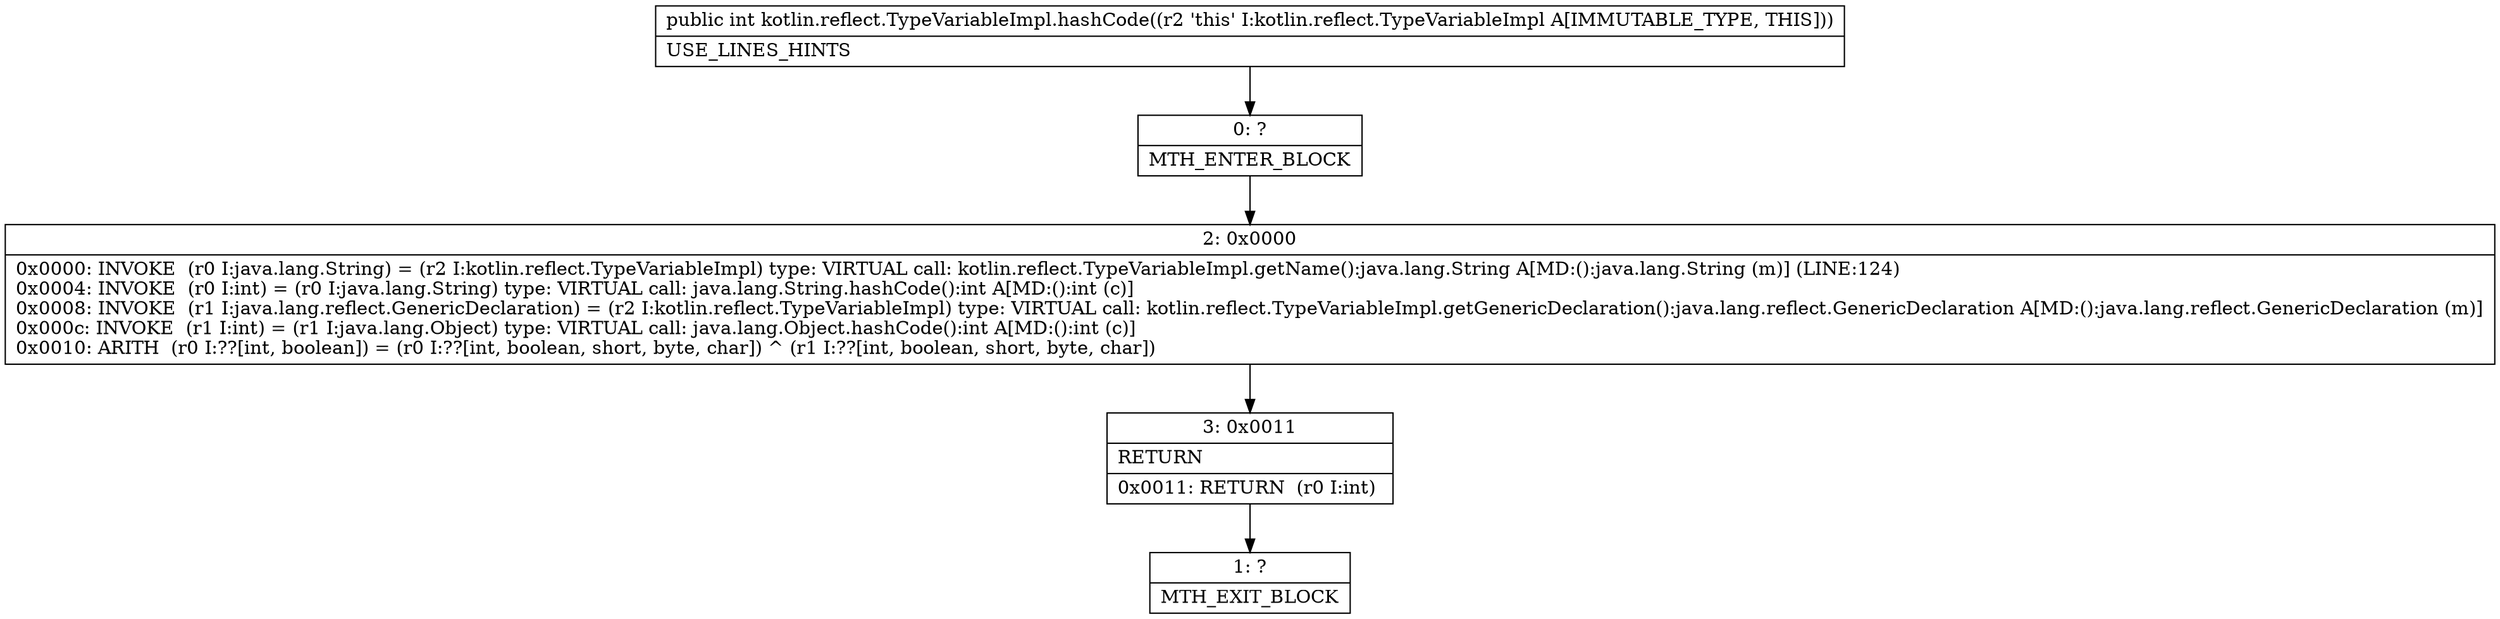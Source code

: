digraph "CFG forkotlin.reflect.TypeVariableImpl.hashCode()I" {
Node_0 [shape=record,label="{0\:\ ?|MTH_ENTER_BLOCK\l}"];
Node_2 [shape=record,label="{2\:\ 0x0000|0x0000: INVOKE  (r0 I:java.lang.String) = (r2 I:kotlin.reflect.TypeVariableImpl) type: VIRTUAL call: kotlin.reflect.TypeVariableImpl.getName():java.lang.String A[MD:():java.lang.String (m)] (LINE:124)\l0x0004: INVOKE  (r0 I:int) = (r0 I:java.lang.String) type: VIRTUAL call: java.lang.String.hashCode():int A[MD:():int (c)]\l0x0008: INVOKE  (r1 I:java.lang.reflect.GenericDeclaration) = (r2 I:kotlin.reflect.TypeVariableImpl) type: VIRTUAL call: kotlin.reflect.TypeVariableImpl.getGenericDeclaration():java.lang.reflect.GenericDeclaration A[MD:():java.lang.reflect.GenericDeclaration (m)]\l0x000c: INVOKE  (r1 I:int) = (r1 I:java.lang.Object) type: VIRTUAL call: java.lang.Object.hashCode():int A[MD:():int (c)]\l0x0010: ARITH  (r0 I:??[int, boolean]) = (r0 I:??[int, boolean, short, byte, char]) ^ (r1 I:??[int, boolean, short, byte, char]) \l}"];
Node_3 [shape=record,label="{3\:\ 0x0011|RETURN\l|0x0011: RETURN  (r0 I:int) \l}"];
Node_1 [shape=record,label="{1\:\ ?|MTH_EXIT_BLOCK\l}"];
MethodNode[shape=record,label="{public int kotlin.reflect.TypeVariableImpl.hashCode((r2 'this' I:kotlin.reflect.TypeVariableImpl A[IMMUTABLE_TYPE, THIS]))  | USE_LINES_HINTS\l}"];
MethodNode -> Node_0;Node_0 -> Node_2;
Node_2 -> Node_3;
Node_3 -> Node_1;
}

